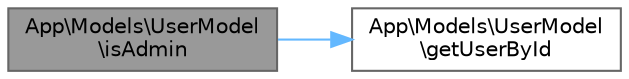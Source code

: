digraph "App\Models\UserModel\isAdmin"
{
 // LATEX_PDF_SIZE
  bgcolor="transparent";
  edge [fontname=Helvetica,fontsize=10,labelfontname=Helvetica,labelfontsize=10];
  node [fontname=Helvetica,fontsize=10,shape=box,height=0.2,width=0.4];
  rankdir="LR";
  Node1 [id="Node000001",label="App\\Models\\UserModel\l\\isAdmin",height=0.2,width=0.4,color="gray40", fillcolor="grey60", style="filled", fontcolor="black",tooltip=" "];
  Node1 -> Node2 [id="edge1_Node000001_Node000002",color="steelblue1",style="solid",tooltip=" "];
  Node2 [id="Node000002",label="App\\Models\\UserModel\l\\getUserById",height=0.2,width=0.4,color="grey40", fillcolor="white", style="filled",URL="$class_app_1_1_models_1_1_user_model.html#aa883dc13583940734185c397da0dd93e",tooltip=" "];
}
